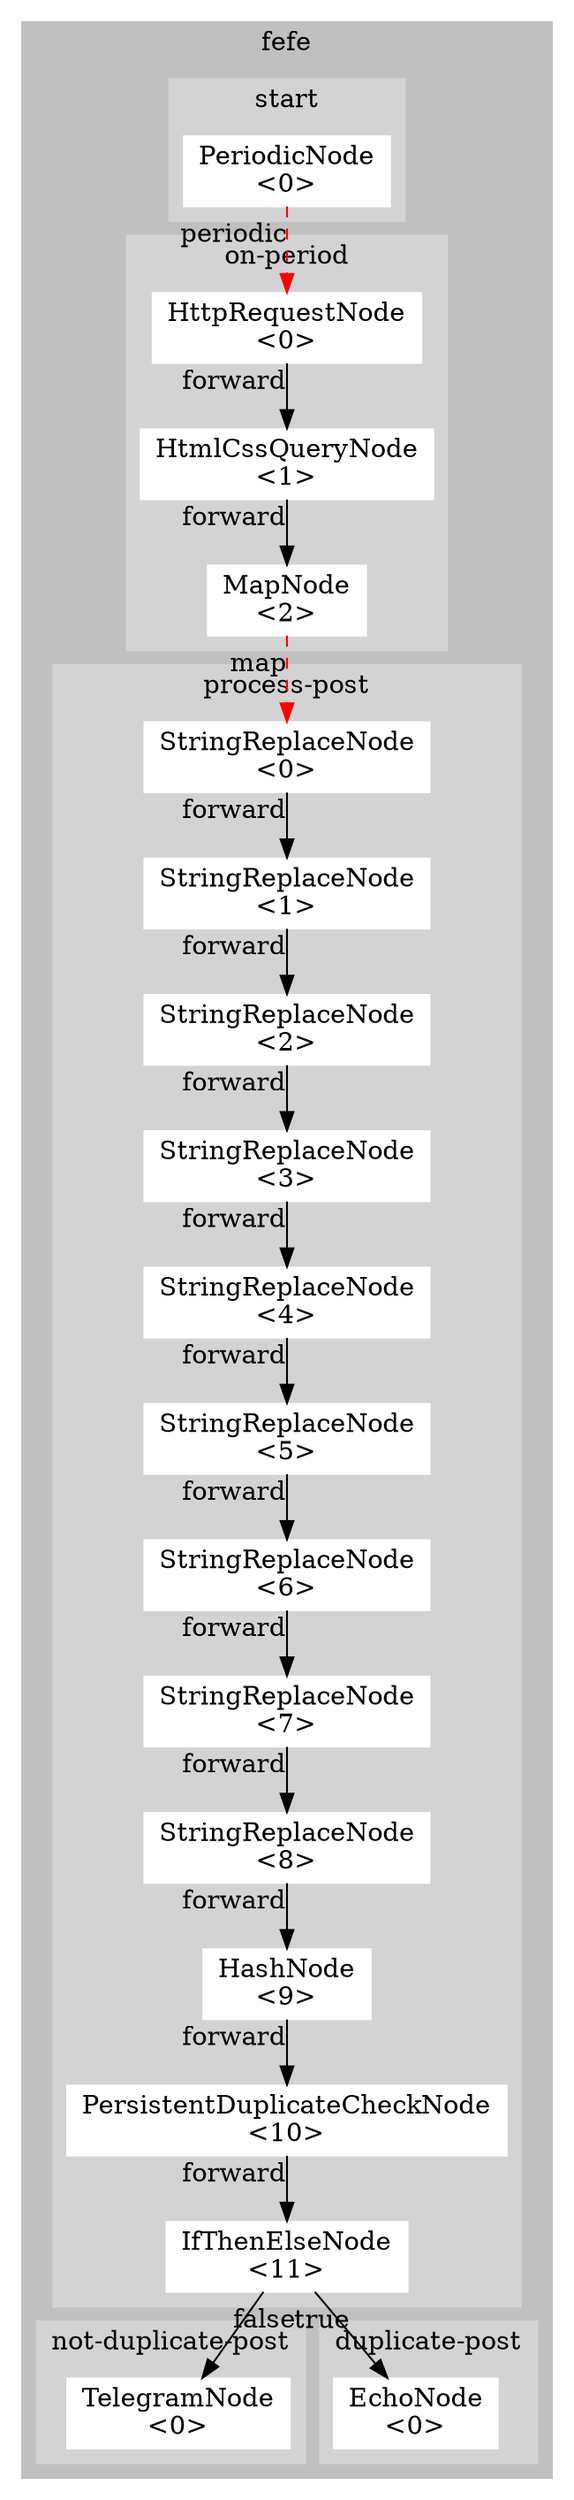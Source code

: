 digraph G {
	subgraph "cluster_fefe" {
		style=filled;
		color=grey;
		label = "fefe";

		subgraph "cluster_not-duplicate-post" {
			style=filled;
			color=lightgrey;
			node [style=filled,color=white];
			"fefe.not-duplicate-post.0" [shape=rectangle, label="TelegramNode\n<0>"]; 
			label = "not-duplicate-post";
		}
		subgraph "cluster_process-post" {
			style=filled;
			color=lightgrey;
			node [style=filled,color=white];
			"fefe.process-post.0" [shape=rectangle, label="StringReplaceNode\n<0>"]; "fefe.process-post.11" [shape=rectangle, label="IfThenElseNode\n<11>"]; "fefe.process-post.3" [shape=rectangle, label="StringReplaceNode\n<3>"]; "fefe.process-post.5" [shape=rectangle, label="StringReplaceNode\n<5>"]; "fefe.process-post.7" [shape=rectangle, label="StringReplaceNode\n<7>"]; "fefe.process-post.2" [shape=rectangle, label="StringReplaceNode\n<2>"]; "fefe.process-post.4" [shape=rectangle, label="StringReplaceNode\n<4>"]; "fefe.process-post.6" [shape=rectangle, label="StringReplaceNode\n<6>"]; "fefe.process-post.9" [shape=rectangle, label="HashNode\n<9>"]; "fefe.process-post.1" [shape=rectangle, label="StringReplaceNode\n<1>"]; "fefe.process-post.8" [shape=rectangle, label="StringReplaceNode\n<8>"]; "fefe.process-post.10" [shape=rectangle, label="PersistentDuplicateCheckNode\n<10>"]; 
			label = "process-post";
		}
		subgraph "cluster_on-period" {
			style=filled;
			color=lightgrey;
			node [style=filled,color=white];
			"fefe.on-period.2" [shape=rectangle, label="MapNode\n<2>"]; "fefe.on-period.1" [shape=rectangle, label="HtmlCssQueryNode\n<1>"]; "fefe.on-period.0" [shape=rectangle, label="HttpRequestNode\n<0>"]; 
			label = "on-period";
		}
		subgraph "cluster_start" {
			style=filled;
			color=lightgrey;
			node [style=filled,color=white];
			"fefe.start.0" [shape=rectangle, label="PeriodicNode\n<0>"]; 
			label = "start";
		}
		subgraph "cluster_duplicate-post" {
			style=filled;
			color=lightgrey;
			node [style=filled,color=white];
			"fefe.duplicate-post.0" [shape=rectangle, label="EchoNode\n<0>"]; 
			label = "duplicate-post";
		}
	}
"fefe.process-post.11" -> "fefe.duplicate-post.0" [ xlabel="true",]
"fefe.process-post.11" -> "fefe.not-duplicate-post.0" [ xlabel="false",]
"fefe.on-period.2" -> "fefe.process-post.0" [ xlabel="map",style=dashed,color=red]
"fefe.process-post.2" -> "fefe.process-post.3" [ xlabel="forward",]
"fefe.process-post.0" -> "fefe.process-post.1" [ xlabel="forward",]
"fefe.process-post.4" -> "fefe.process-post.5" [ xlabel="forward",]
"fefe.process-post.6" -> "fefe.process-post.7" [ xlabel="forward",]
"fefe.process-post.9" -> "fefe.process-post.10" [ xlabel="forward",]
"fefe.start.0" -> "fefe.on-period.0" [ xlabel="periodic",style=dashed,color=red]
"fefe.process-post.10" -> "fefe.process-post.11" [ xlabel="forward",]
"fefe.process-post.3" -> "fefe.process-post.4" [ xlabel="forward",]
"fefe.process-post.5" -> "fefe.process-post.6" [ xlabel="forward",]
"fefe.process-post.7" -> "fefe.process-post.8" [ xlabel="forward",]
"fefe.on-period.0" -> "fefe.on-period.1" [ xlabel="forward",]
"fefe.process-post.8" -> "fefe.process-post.9" [ xlabel="forward",]
"fefe.on-period.1" -> "fefe.on-period.2" [ xlabel="forward",]
"fefe.process-post.1" -> "fefe.process-post.2" [ xlabel="forward",]
}
